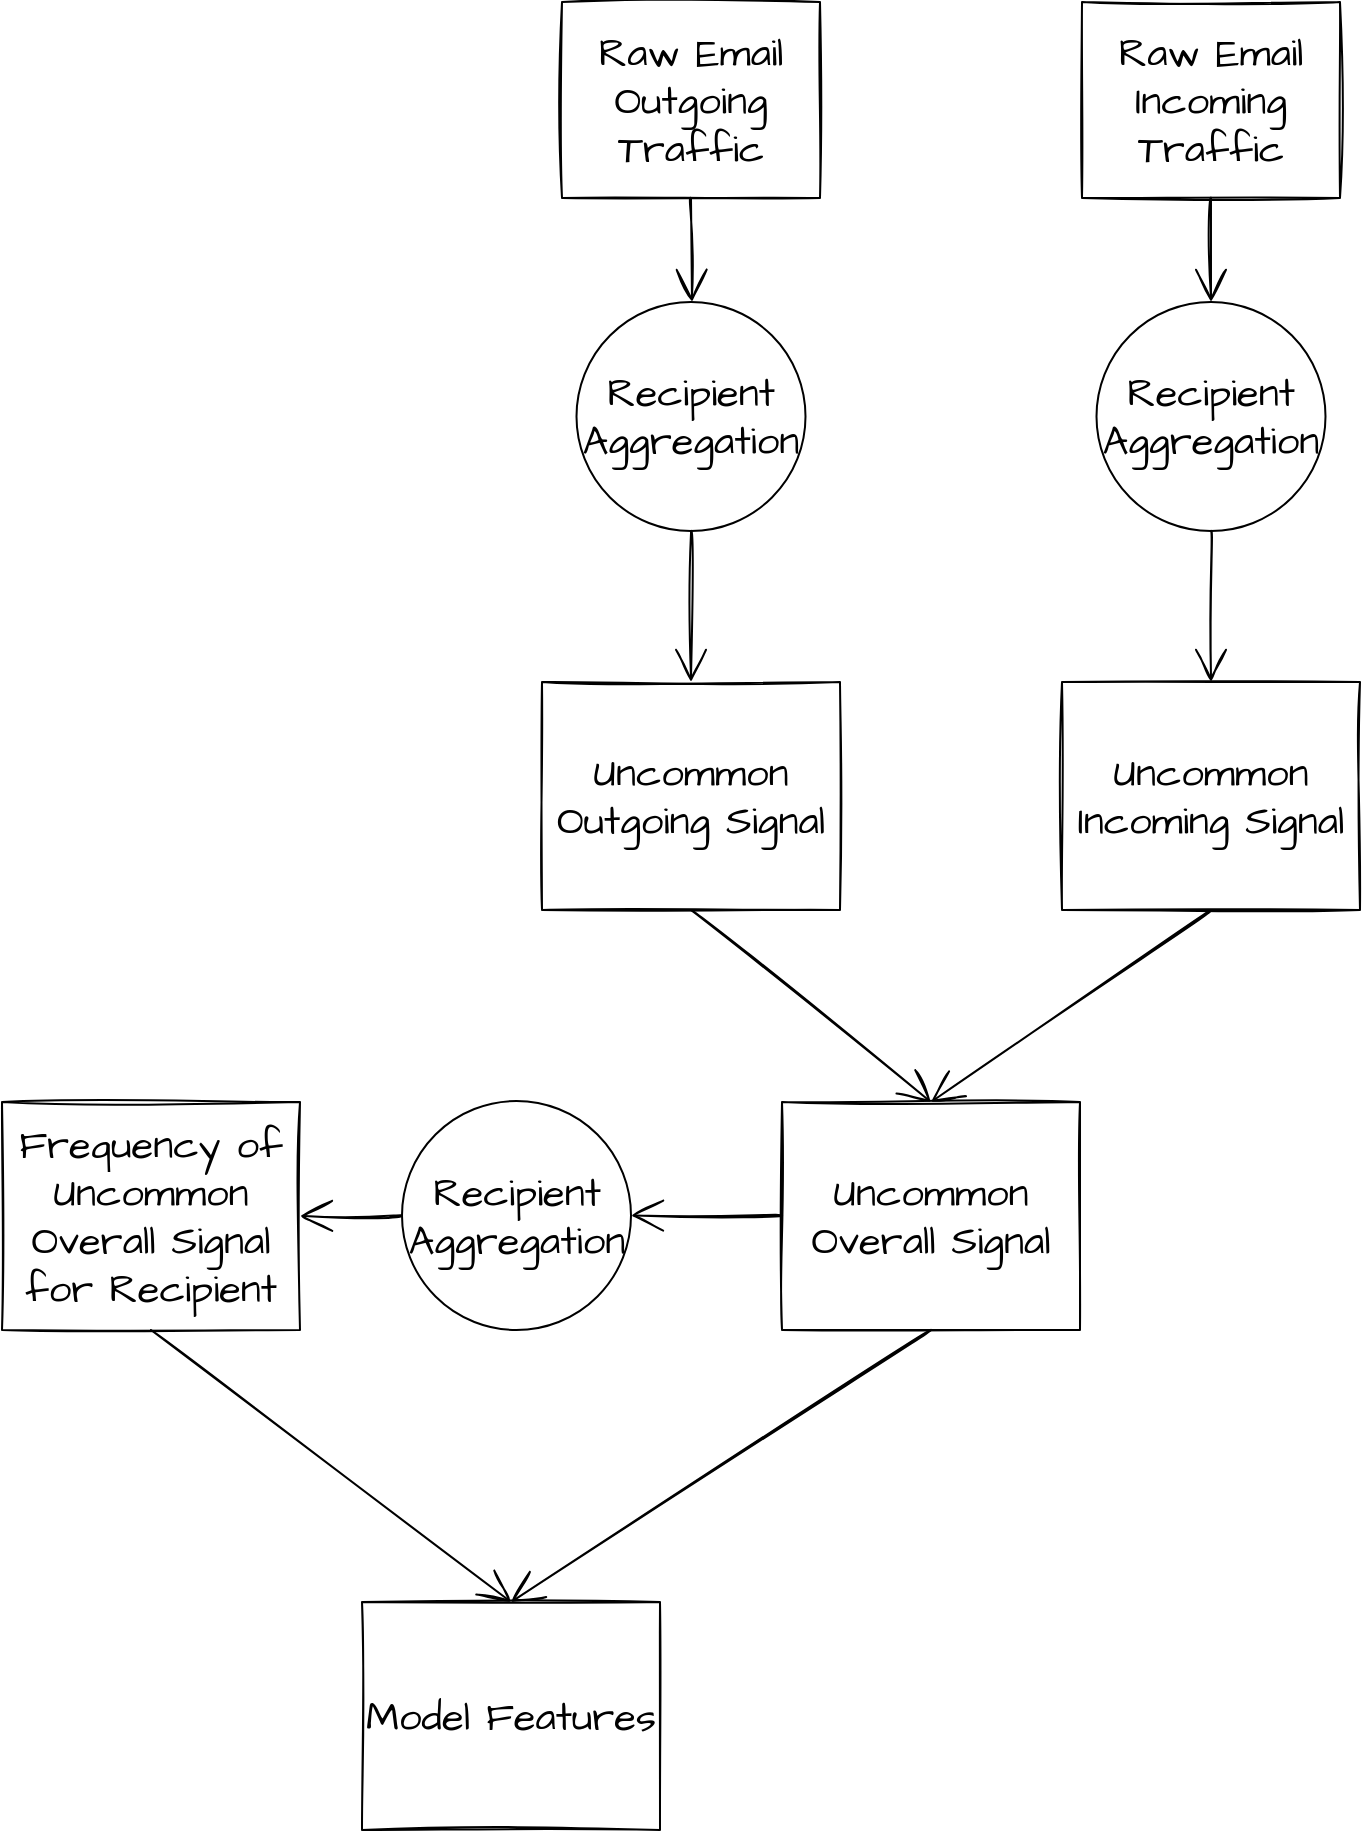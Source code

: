 <mxfile version="20.6.0" type="device"><diagram id="1v_oxQWqiJXl0Uaf49Tu" name="Compass"><mxGraphModel dx="2029" dy="734" grid="1" gridSize="10" guides="1" tooltips="1" connect="1" arrows="1" fold="1" page="1" pageScale="1" pageWidth="850" pageHeight="1100" math="0" shadow="0"><root><mxCell id="0"/><mxCell id="1" parent="0"/><mxCell id="w3KgDPP0cPVOz5Ot4n3A-1" value="Raw Email Incoming Traffic" style="rounded=0;whiteSpace=wrap;html=1;sketch=1;hachureGap=4;pointerEvents=0;fontFamily=Architects Daughter;fontSource=https%3A%2F%2Ffonts.googleapis.com%2Fcss%3Ffamily%3DArchitects%2BDaughter;fontSize=20;" parent="1" vertex="1"><mxGeometry x="150" y="890" width="129" height="98" as="geometry"/></mxCell><mxCell id="w3KgDPP0cPVOz5Ot4n3A-3" style="edgeStyle=none;curved=1;rounded=0;sketch=1;hachureGap=4;orthogonalLoop=1;jettySize=auto;html=1;exitX=0.5;exitY=1;exitDx=0;exitDy=0;fontFamily=Architects Daughter;fontSource=https%3A%2F%2Ffonts.googleapis.com%2Fcss%3Ffamily%3DArchitects%2BDaughter;fontSize=16;endArrow=open;startSize=14;endSize=14;sourcePerimeterSpacing=8;targetPerimeterSpacing=8;entryX=0.5;entryY=0;entryDx=0;entryDy=0;" parent="1" source="w3KgDPP0cPVOz5Ot4n3A-1" target="w3KgDPP0cPVOz5Ot4n3A-10" edge="1"><mxGeometry relative="1" as="geometry"><mxPoint x="4" y="886" as="sourcePoint"/><mxPoint x="334.5" y="1051" as="targetPoint"/></mxGeometry></mxCell><mxCell id="w3KgDPP0cPVOz5Ot4n3A-4" value="Uncommon Outgoing Signal" style="rounded=0;whiteSpace=wrap;html=1;sketch=1;hachureGap=4;pointerEvents=0;fontFamily=Architects Daughter;fontSource=https%3A%2F%2Ffonts.googleapis.com%2Fcss%3Ffamily%3DArchitects%2BDaughter;fontSize=20;" parent="1" vertex="1"><mxGeometry x="-120" y="1230" width="149" height="114" as="geometry"/></mxCell><mxCell id="w3KgDPP0cPVOz5Ot4n3A-7" value="Raw Email Outgoing Traffic" style="rounded=0;whiteSpace=wrap;html=1;sketch=1;hachureGap=4;pointerEvents=0;fontFamily=Architects Daughter;fontSource=https%3A%2F%2Ffonts.googleapis.com%2Fcss%3Ffamily%3DArchitects%2BDaughter;fontSize=20;" parent="1" vertex="1"><mxGeometry x="-110" y="890" width="129" height="98" as="geometry"/></mxCell><mxCell id="w3KgDPP0cPVOz5Ot4n3A-8" style="edgeStyle=none;curved=1;rounded=0;sketch=1;hachureGap=4;orthogonalLoop=1;jettySize=auto;html=1;fontFamily=Architects Daughter;fontSource=https%3A%2F%2Ffonts.googleapis.com%2Fcss%3Ffamily%3DArchitects%2BDaughter;fontSize=16;endArrow=open;startSize=14;endSize=14;sourcePerimeterSpacing=8;targetPerimeterSpacing=8;exitX=0.5;exitY=1;exitDx=0;exitDy=0;" parent="1" source="w3KgDPP0cPVOz5Ot4n3A-7" edge="1"><mxGeometry relative="1" as="geometry"><mxPoint x="-40" y="980" as="sourcePoint"/><mxPoint x="-45" y="1040" as="targetPoint"/></mxGeometry></mxCell><mxCell id="w3KgDPP0cPVOz5Ot4n3A-9" value="&lt;span style=&quot;font-family: &amp;quot;Architects Daughter&amp;quot;; font-size: 20px;&quot;&gt;Recipient Aggregation&lt;/span&gt;" style="ellipse;whiteSpace=wrap;html=1;aspect=fixed;" parent="1" vertex="1"><mxGeometry x="-102.75" y="1040" width="114.5" height="114.5" as="geometry"/></mxCell><mxCell id="w3KgDPP0cPVOz5Ot4n3A-10" value="&lt;span style=&quot;font-family: &amp;quot;Architects Daughter&amp;quot;; font-size: 20px;&quot;&gt;Recipient Aggregation&lt;/span&gt;" style="ellipse;whiteSpace=wrap;html=1;aspect=fixed;" parent="1" vertex="1"><mxGeometry x="157.25" y="1040" width="114.5" height="114.5" as="geometry"/></mxCell><mxCell id="w3KgDPP0cPVOz5Ot4n3A-11" value="Uncommon Incoming Signal" style="rounded=0;whiteSpace=wrap;html=1;sketch=1;hachureGap=4;pointerEvents=0;fontFamily=Architects Daughter;fontSource=https%3A%2F%2Ffonts.googleapis.com%2Fcss%3Ffamily%3DArchitects%2BDaughter;fontSize=20;" parent="1" vertex="1"><mxGeometry x="140" y="1230" width="149" height="114" as="geometry"/></mxCell><mxCell id="w3KgDPP0cPVOz5Ot4n3A-12" value="Uncommon Overall Signal" style="rounded=0;whiteSpace=wrap;html=1;sketch=1;hachureGap=4;pointerEvents=0;fontFamily=Architects Daughter;fontSource=https%3A%2F%2Ffonts.googleapis.com%2Fcss%3Ffamily%3DArchitects%2BDaughter;fontSize=20;" parent="1" vertex="1"><mxGeometry y="1440" width="149" height="114" as="geometry"/></mxCell><mxCell id="w3KgDPP0cPVOz5Ot4n3A-14" style="edgeStyle=none;curved=1;rounded=0;sketch=1;hachureGap=4;orthogonalLoop=1;jettySize=auto;html=1;exitX=0.5;exitY=1;exitDx=0;exitDy=0;fontFamily=Architects Daughter;fontSource=https%3A%2F%2Ffonts.googleapis.com%2Fcss%3Ffamily%3DArchitects%2BDaughter;fontSize=16;endArrow=open;startSize=14;endSize=14;sourcePerimeterSpacing=8;targetPerimeterSpacing=8;entryX=0.5;entryY=0;entryDx=0;entryDy=0;" parent="1" source="w3KgDPP0cPVOz5Ot4n3A-4" target="w3KgDPP0cPVOz5Ot4n3A-12" edge="1"><mxGeometry relative="1" as="geometry"><mxPoint x="-35.5" y="935" as="sourcePoint"/><mxPoint x="-35" y="1050" as="targetPoint"/></mxGeometry></mxCell><mxCell id="w3KgDPP0cPVOz5Ot4n3A-15" style="edgeStyle=none;curved=1;rounded=0;sketch=1;hachureGap=4;orthogonalLoop=1;jettySize=auto;html=1;exitX=0.5;exitY=1;exitDx=0;exitDy=0;fontFamily=Architects Daughter;fontSource=https%3A%2F%2Ffonts.googleapis.com%2Fcss%3Ffamily%3DArchitects%2BDaughter;fontSize=16;endArrow=open;startSize=14;endSize=14;sourcePerimeterSpacing=8;targetPerimeterSpacing=8;entryX=0.5;entryY=0;entryDx=0;entryDy=0;" parent="1" source="w3KgDPP0cPVOz5Ot4n3A-11" target="w3KgDPP0cPVOz5Ot4n3A-12" edge="1"><mxGeometry relative="1" as="geometry"><mxPoint x="-35.5" y="1354" as="sourcePoint"/><mxPoint x="140" y="1450" as="targetPoint"/></mxGeometry></mxCell><mxCell id="w3KgDPP0cPVOz5Ot4n3A-16" style="edgeStyle=none;curved=1;rounded=0;sketch=1;hachureGap=4;orthogonalLoop=1;jettySize=auto;html=1;exitX=0.5;exitY=1;exitDx=0;exitDy=0;fontFamily=Architects Daughter;fontSource=https%3A%2F%2Ffonts.googleapis.com%2Fcss%3Ffamily%3DArchitects%2BDaughter;fontSize=16;endArrow=open;startSize=14;endSize=14;sourcePerimeterSpacing=8;targetPerimeterSpacing=8;entryX=0.5;entryY=0;entryDx=0;entryDy=0;" parent="1" source="w3KgDPP0cPVOz5Ot4n3A-10" target="w3KgDPP0cPVOz5Ot4n3A-11" edge="1"><mxGeometry relative="1" as="geometry"><mxPoint x="224.5" y="935" as="sourcePoint"/><mxPoint x="224.5" y="1050" as="targetPoint"/></mxGeometry></mxCell><mxCell id="w3KgDPP0cPVOz5Ot4n3A-17" style="edgeStyle=none;curved=1;rounded=0;sketch=1;hachureGap=4;orthogonalLoop=1;jettySize=auto;html=1;exitX=0.5;exitY=1;exitDx=0;exitDy=0;fontFamily=Architects Daughter;fontSource=https%3A%2F%2Ffonts.googleapis.com%2Fcss%3Ffamily%3DArchitects%2BDaughter;fontSize=16;endArrow=open;startSize=14;endSize=14;sourcePerimeterSpacing=8;targetPerimeterSpacing=8;entryX=0.5;entryY=0;entryDx=0;entryDy=0;" parent="1" source="w3KgDPP0cPVOz5Ot4n3A-9" target="w3KgDPP0cPVOz5Ot4n3A-4" edge="1"><mxGeometry relative="1" as="geometry"><mxPoint x="224.5" y="1164.5" as="sourcePoint"/><mxPoint x="224.5" y="1240" as="targetPoint"/></mxGeometry></mxCell><mxCell id="w3KgDPP0cPVOz5Ot4n3A-19" value="&lt;span style=&quot;font-family: &amp;quot;Architects Daughter&amp;quot;; font-size: 20px;&quot;&gt;Recipient Aggregation&lt;/span&gt;" style="ellipse;whiteSpace=wrap;html=1;aspect=fixed;" parent="1" vertex="1"><mxGeometry x="-190" y="1439.5" width="114.5" height="114.5" as="geometry"/></mxCell><mxCell id="w3KgDPP0cPVOz5Ot4n3A-20" style="edgeStyle=none;curved=1;rounded=0;sketch=1;hachureGap=4;orthogonalLoop=1;jettySize=auto;html=1;fontFamily=Architects Daughter;fontSource=https%3A%2F%2Ffonts.googleapis.com%2Fcss%3Ffamily%3DArchitects%2BDaughter;fontSize=16;endArrow=open;startSize=14;endSize=14;sourcePerimeterSpacing=8;targetPerimeterSpacing=8;exitX=0;exitY=0.5;exitDx=0;exitDy=0;entryX=1;entryY=0.5;entryDx=0;entryDy=0;" parent="1" source="w3KgDPP0cPVOz5Ot4n3A-12" target="w3KgDPP0cPVOz5Ot4n3A-19" edge="1"><mxGeometry relative="1" as="geometry"><mxPoint x="370" y="970" as="sourcePoint"/><mxPoint x="370" y="1460" as="targetPoint"/></mxGeometry></mxCell><mxCell id="w3KgDPP0cPVOz5Ot4n3A-21" value="Frequency of Uncommon Overall Signal for Recipient" style="rounded=0;whiteSpace=wrap;html=1;sketch=1;hachureGap=4;pointerEvents=0;fontFamily=Architects Daughter;fontSource=https%3A%2F%2Ffonts.googleapis.com%2Fcss%3Ffamily%3DArchitects%2BDaughter;fontSize=20;" parent="1" vertex="1"><mxGeometry x="-390" y="1440" width="149" height="114" as="geometry"/></mxCell><mxCell id="w3KgDPP0cPVOz5Ot4n3A-23" style="edgeStyle=none;curved=1;rounded=0;sketch=1;hachureGap=4;orthogonalLoop=1;jettySize=auto;html=1;fontFamily=Architects Daughter;fontSource=https%3A%2F%2Ffonts.googleapis.com%2Fcss%3Ffamily%3DArchitects%2BDaughter;fontSize=16;endArrow=open;startSize=14;endSize=14;sourcePerimeterSpacing=8;targetPerimeterSpacing=8;exitX=0;exitY=0.5;exitDx=0;exitDy=0;entryX=1;entryY=0.5;entryDx=0;entryDy=0;" parent="1" source="w3KgDPP0cPVOz5Ot4n3A-19" target="w3KgDPP0cPVOz5Ot4n3A-21" edge="1"><mxGeometry relative="1" as="geometry"><mxPoint x="10" y="1507" as="sourcePoint"/><mxPoint x="-65.5" y="1506.75" as="targetPoint"/></mxGeometry></mxCell><mxCell id="w3KgDPP0cPVOz5Ot4n3A-24" style="edgeStyle=none;curved=1;rounded=0;sketch=1;hachureGap=4;orthogonalLoop=1;jettySize=auto;html=1;fontFamily=Architects Daughter;fontSource=https%3A%2F%2Ffonts.googleapis.com%2Fcss%3Ffamily%3DArchitects%2BDaughter;fontSize=16;endArrow=open;startSize=14;endSize=14;sourcePerimeterSpacing=8;targetPerimeterSpacing=8;exitX=0.5;exitY=1;exitDx=0;exitDy=0;entryX=0.5;entryY=0;entryDx=0;entryDy=0;" parent="1" source="w3KgDPP0cPVOz5Ot4n3A-21" target="w3KgDPP0cPVOz5Ot4n3A-25" edge="1"><mxGeometry relative="1" as="geometry"><mxPoint x="-180.0" y="1506.75" as="sourcePoint"/><mxPoint x="-315" y="1680" as="targetPoint"/></mxGeometry></mxCell><mxCell id="w3KgDPP0cPVOz5Ot4n3A-25" value="Model Features" style="rounded=0;whiteSpace=wrap;html=1;sketch=1;hachureGap=4;pointerEvents=0;fontFamily=Architects Daughter;fontSource=https%3A%2F%2Ffonts.googleapis.com%2Fcss%3Ffamily%3DArchitects%2BDaughter;fontSize=20;" parent="1" vertex="1"><mxGeometry x="-210" y="1690" width="149" height="114" as="geometry"/></mxCell><mxCell id="w3KgDPP0cPVOz5Ot4n3A-26" style="edgeStyle=none;curved=1;rounded=0;sketch=1;hachureGap=4;orthogonalLoop=1;jettySize=auto;html=1;fontFamily=Architects Daughter;fontSource=https%3A%2F%2Ffonts.googleapis.com%2Fcss%3Ffamily%3DArchitects%2BDaughter;fontSize=16;endArrow=open;startSize=14;endSize=14;sourcePerimeterSpacing=8;targetPerimeterSpacing=8;exitX=0.5;exitY=1;exitDx=0;exitDy=0;entryX=0.5;entryY=0;entryDx=0;entryDy=0;" parent="1" source="w3KgDPP0cPVOz5Ot4n3A-12" target="w3KgDPP0cPVOz5Ot4n3A-25" edge="1"><mxGeometry relative="1" as="geometry"><mxPoint x="-305.5" y="1564" as="sourcePoint"/><mxPoint x="-125.5" y="1700" as="targetPoint"/></mxGeometry></mxCell></root></mxGraphModel></diagram></mxfile>